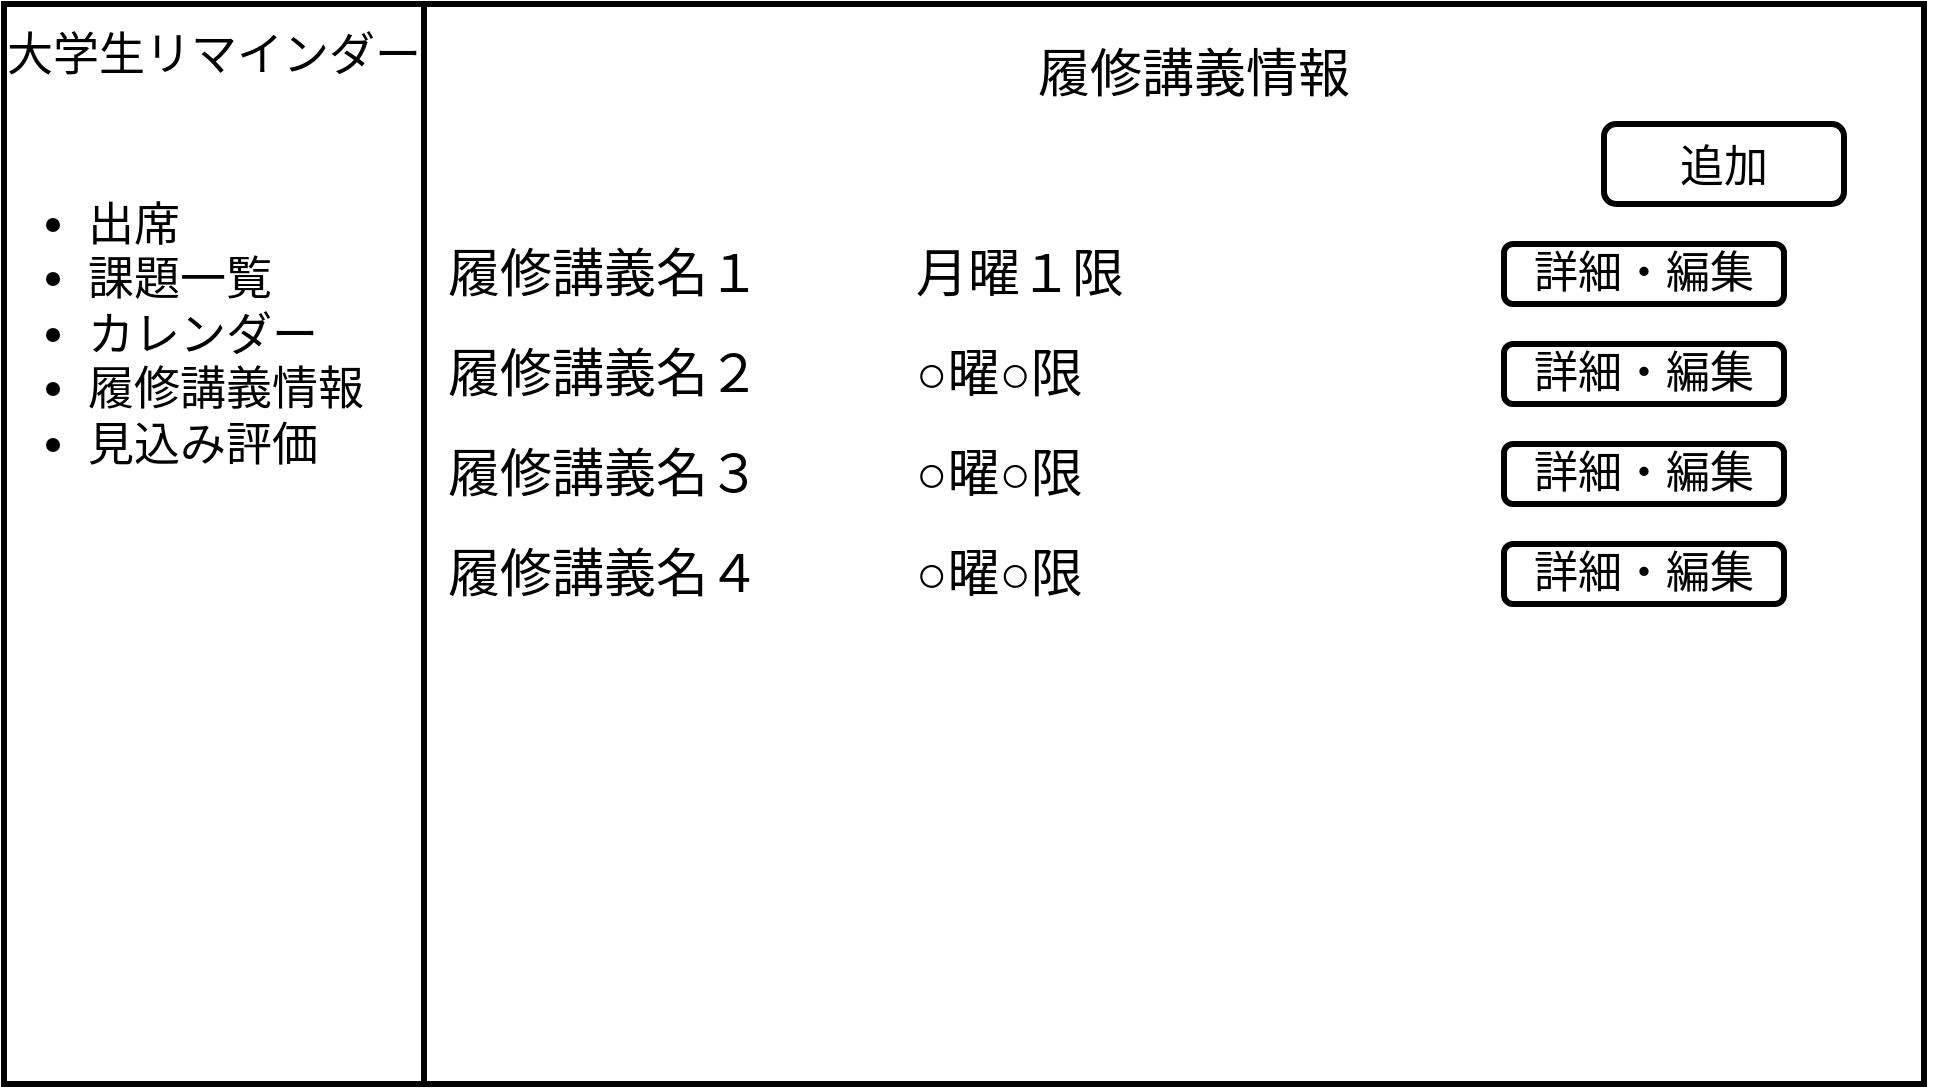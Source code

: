 <mxfile>
    <diagram id="4Bq8QjAMiFSeHOT3ljVP" name="Page-1">
        <mxGraphModel dx="1087" dy="1140" grid="1" gridSize="10" guides="1" tooltips="1" connect="1" arrows="1" fold="1" page="1" pageScale="1" pageWidth="1169" pageHeight="827" background="#ffffff" math="0" shadow="0">
            <root>
                <mxCell id="0"/>
                <mxCell id="1" parent="0"/>
                <mxCell id="2" value="" style="rounded=0;whiteSpace=wrap;html=1;strokeColor=#000000;strokeWidth=3;fillColor=#FFFFFF;" parent="1" vertex="1">
                    <mxGeometry x="30" y="30" width="960" height="540" as="geometry"/>
                </mxCell>
                <mxCell id="3" value="" style="rounded=0;whiteSpace=wrap;html=1;strokeColor=#000000;strokeWidth=3;fillColor=#FFFFFF;" parent="1" vertex="1">
                    <mxGeometry x="30" y="30" width="210" height="540" as="geometry"/>
                </mxCell>
                <mxCell id="4" value="大学生リマインダー" style="text;html=1;strokeColor=none;fillColor=none;align=center;verticalAlign=middle;whiteSpace=wrap;rounded=0;fontColor=#000000;fontSize=23;" parent="1" vertex="1">
                    <mxGeometry x="30" y="40" width="210" height="30" as="geometry"/>
                </mxCell>
                <mxCell id="5" value="&lt;ul&gt;&lt;li&gt;出席&lt;/li&gt;&lt;li&gt;課題一覧&lt;/li&gt;&lt;li&gt;カレンダー&lt;/li&gt;&lt;li&gt;履修講義情報&lt;/li&gt;&lt;li&gt;見込み評価&lt;/li&gt;&lt;/ul&gt;" style="text;strokeColor=none;fillColor=none;html=1;whiteSpace=wrap;verticalAlign=middle;overflow=hidden;fontSize=23;fontColor=#000000;" parent="1" vertex="1">
                    <mxGeometry x="30" y="80" width="210" height="230" as="geometry"/>
                </mxCell>
                <mxCell id="13" value="履修講義情報" style="text;html=1;strokeColor=none;fillColor=none;align=center;verticalAlign=middle;whiteSpace=wrap;rounded=0;fontColor=#000000;fontSize=26;" parent="1" vertex="1">
                    <mxGeometry x="250" y="50" width="750" height="30" as="geometry"/>
                </mxCell>
                <mxCell id="14" value="履修講義名１　　　月曜１限" style="text;html=1;strokeColor=none;fillColor=none;align=left;verticalAlign=middle;whiteSpace=wrap;rounded=0;fontSize=26;fontColor=#000000;" parent="1" vertex="1">
                    <mxGeometry x="250" y="150" width="740" height="30" as="geometry"/>
                </mxCell>
                <mxCell id="15" value="&lt;font style=&quot;font-size: 22px&quot;&gt;追加&lt;/font&gt;" style="rounded=1;whiteSpace=wrap;html=1;fontSize=26;fontColor=#000000;fillColor=#FFFFFF;strokeColor=#000000;strokeWidth=3;" parent="1" vertex="1">
                    <mxGeometry x="830" y="90" width="120" height="40" as="geometry"/>
                </mxCell>
                <mxCell id="17" value="履修講義名２　　　○曜○限" style="text;html=1;strokeColor=none;fillColor=none;align=left;verticalAlign=middle;whiteSpace=wrap;rounded=0;fontSize=26;fontColor=#000000;" parent="1" vertex="1">
                    <mxGeometry x="250" y="200" width="740" height="30" as="geometry"/>
                </mxCell>
                <mxCell id="18" value="履修講義名３　　　○曜○限" style="text;html=1;strokeColor=none;fillColor=none;align=left;verticalAlign=middle;whiteSpace=wrap;rounded=0;fontSize=26;fontColor=#000000;" parent="1" vertex="1">
                    <mxGeometry x="250" y="250" width="740" height="30" as="geometry"/>
                </mxCell>
                <mxCell id="19" value="履修講義名４　　　○曜○限" style="text;html=1;strokeColor=none;fillColor=none;align=left;verticalAlign=middle;whiteSpace=wrap;rounded=0;fontSize=26;fontColor=#000000;" parent="1" vertex="1">
                    <mxGeometry x="250" y="300" width="740" height="30" as="geometry"/>
                </mxCell>
                <mxCell id="26" value="詳細・編集" style="rounded=1;whiteSpace=wrap;html=1;fontSize=22;fontColor=#000000;strokeColor=#000000;strokeWidth=3;fillColor=#FFFFFF;" parent="1" vertex="1">
                    <mxGeometry x="780" y="150" width="140" height="30" as="geometry"/>
                </mxCell>
                <mxCell id="29" value="詳細・編集" style="rounded=1;whiteSpace=wrap;html=1;fontSize=22;fontColor=#000000;strokeColor=#000000;strokeWidth=3;fillColor=#FFFFFF;" vertex="1" parent="1">
                    <mxGeometry x="780" y="200" width="140" height="30" as="geometry"/>
                </mxCell>
                <mxCell id="30" value="詳細・編集" style="rounded=1;whiteSpace=wrap;html=1;fontSize=22;fontColor=#000000;strokeColor=#000000;strokeWidth=3;fillColor=#FFFFFF;" vertex="1" parent="1">
                    <mxGeometry x="780" y="250" width="140" height="30" as="geometry"/>
                </mxCell>
                <mxCell id="31" value="詳細・編集" style="rounded=1;whiteSpace=wrap;html=1;fontSize=22;fontColor=#000000;strokeColor=#000000;strokeWidth=3;fillColor=#FFFFFF;" vertex="1" parent="1">
                    <mxGeometry x="780" y="300" width="140" height="30" as="geometry"/>
                </mxCell>
            </root>
        </mxGraphModel>
    </diagram>
</mxfile>